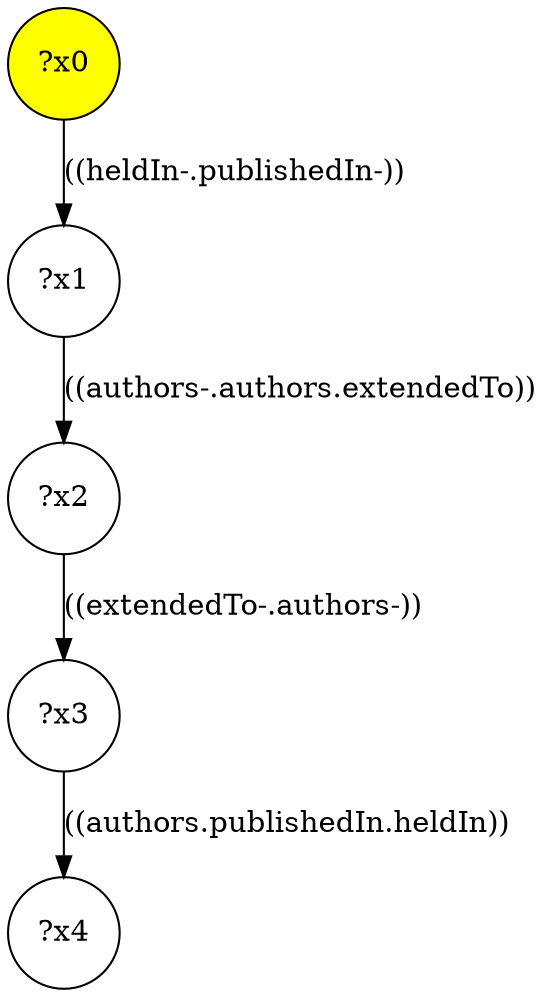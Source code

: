 digraph g {
	x0 [fillcolor="yellow", style="filled," shape=circle, label="?x0"];
	x1 [shape=circle, label="?x1"];
	x0 -> x1 [label="((heldIn-.publishedIn-))"];
	x2 [shape=circle, label="?x2"];
	x1 -> x2 [label="((authors-.authors.extendedTo))"];
	x3 [shape=circle, label="?x3"];
	x2 -> x3 [label="((extendedTo-.authors-))"];
	x4 [shape=circle, label="?x4"];
	x3 -> x4 [label="((authors.publishedIn.heldIn))"];
}
